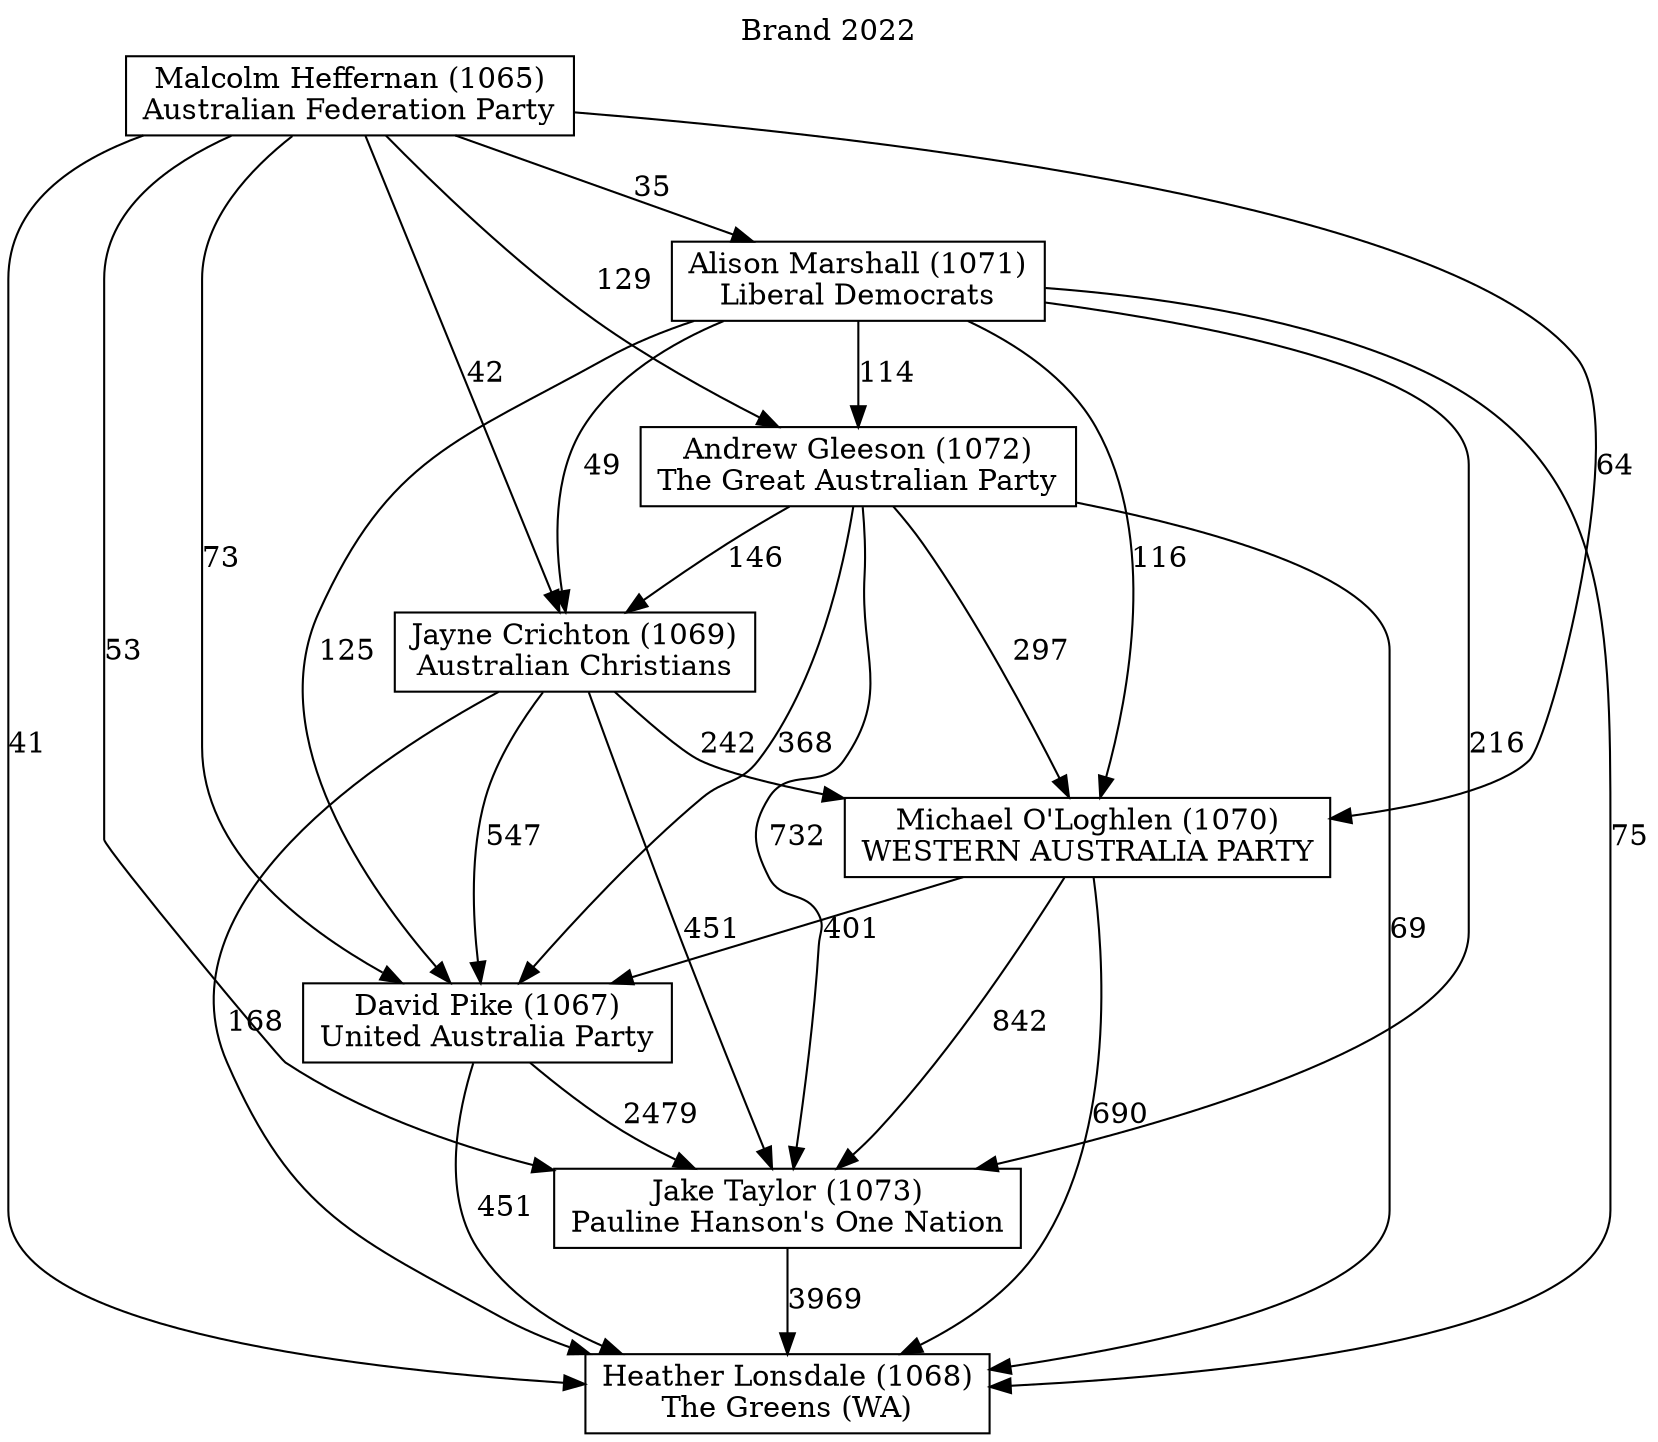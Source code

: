 // House preference flow
digraph "Heather Lonsdale (1068)_Brand_2022" {
	graph [label="Brand 2022" labelloc=t mclimit=10]
	node [shape=box]
	"Malcolm Heffernan (1065)" [label="Malcolm Heffernan (1065)
Australian Federation Party"]
	"Andrew Gleeson (1072)" [label="Andrew Gleeson (1072)
The Great Australian Party"]
	"Jake Taylor (1073)" [label="Jake Taylor (1073)
Pauline Hanson's One Nation"]
	"Jayne Crichton (1069)" [label="Jayne Crichton (1069)
Australian Christians"]
	"Michael O'Loghlen (1070)" [label="Michael O'Loghlen (1070)
WESTERN AUSTRALIA PARTY"]
	"David Pike (1067)" [label="David Pike (1067)
United Australia Party"]
	"Heather Lonsdale (1068)" [label="Heather Lonsdale (1068)
The Greens (WA)"]
	"Alison Marshall (1071)" [label="Alison Marshall (1071)
Liberal Democrats"]
	"Michael O'Loghlen (1070)" -> "David Pike (1067)" [label=401]
	"Andrew Gleeson (1072)" -> "Jake Taylor (1073)" [label=732]
	"Alison Marshall (1071)" -> "Heather Lonsdale (1068)" [label=75]
	"Alison Marshall (1071)" -> "David Pike (1067)" [label=125]
	"Malcolm Heffernan (1065)" -> "Andrew Gleeson (1072)" [label=129]
	"Jayne Crichton (1069)" -> "Jake Taylor (1073)" [label=451]
	"Jake Taylor (1073)" -> "Heather Lonsdale (1068)" [label=3969]
	"Alison Marshall (1071)" -> "Jake Taylor (1073)" [label=216]
	"David Pike (1067)" -> "Heather Lonsdale (1068)" [label=451]
	"Jayne Crichton (1069)" -> "Heather Lonsdale (1068)" [label=168]
	"Andrew Gleeson (1072)" -> "Jayne Crichton (1069)" [label=146]
	"Alison Marshall (1071)" -> "Andrew Gleeson (1072)" [label=114]
	"Andrew Gleeson (1072)" -> "Heather Lonsdale (1068)" [label=69]
	"Andrew Gleeson (1072)" -> "David Pike (1067)" [label=368]
	"Malcolm Heffernan (1065)" -> "David Pike (1067)" [label=73]
	"Malcolm Heffernan (1065)" -> "Alison Marshall (1071)" [label=35]
	"Andrew Gleeson (1072)" -> "Michael O'Loghlen (1070)" [label=297]
	"David Pike (1067)" -> "Jake Taylor (1073)" [label=2479]
	"Malcolm Heffernan (1065)" -> "Heather Lonsdale (1068)" [label=41]
	"Jayne Crichton (1069)" -> "David Pike (1067)" [label=547]
	"Malcolm Heffernan (1065)" -> "Michael O'Loghlen (1070)" [label=64]
	"Alison Marshall (1071)" -> "Michael O'Loghlen (1070)" [label=116]
	"Malcolm Heffernan (1065)" -> "Jake Taylor (1073)" [label=53]
	"Michael O'Loghlen (1070)" -> "Heather Lonsdale (1068)" [label=690]
	"Malcolm Heffernan (1065)" -> "Jayne Crichton (1069)" [label=42]
	"Alison Marshall (1071)" -> "Jayne Crichton (1069)" [label=49]
	"Michael O'Loghlen (1070)" -> "Jake Taylor (1073)" [label=842]
	"Jayne Crichton (1069)" -> "Michael O'Loghlen (1070)" [label=242]
}
